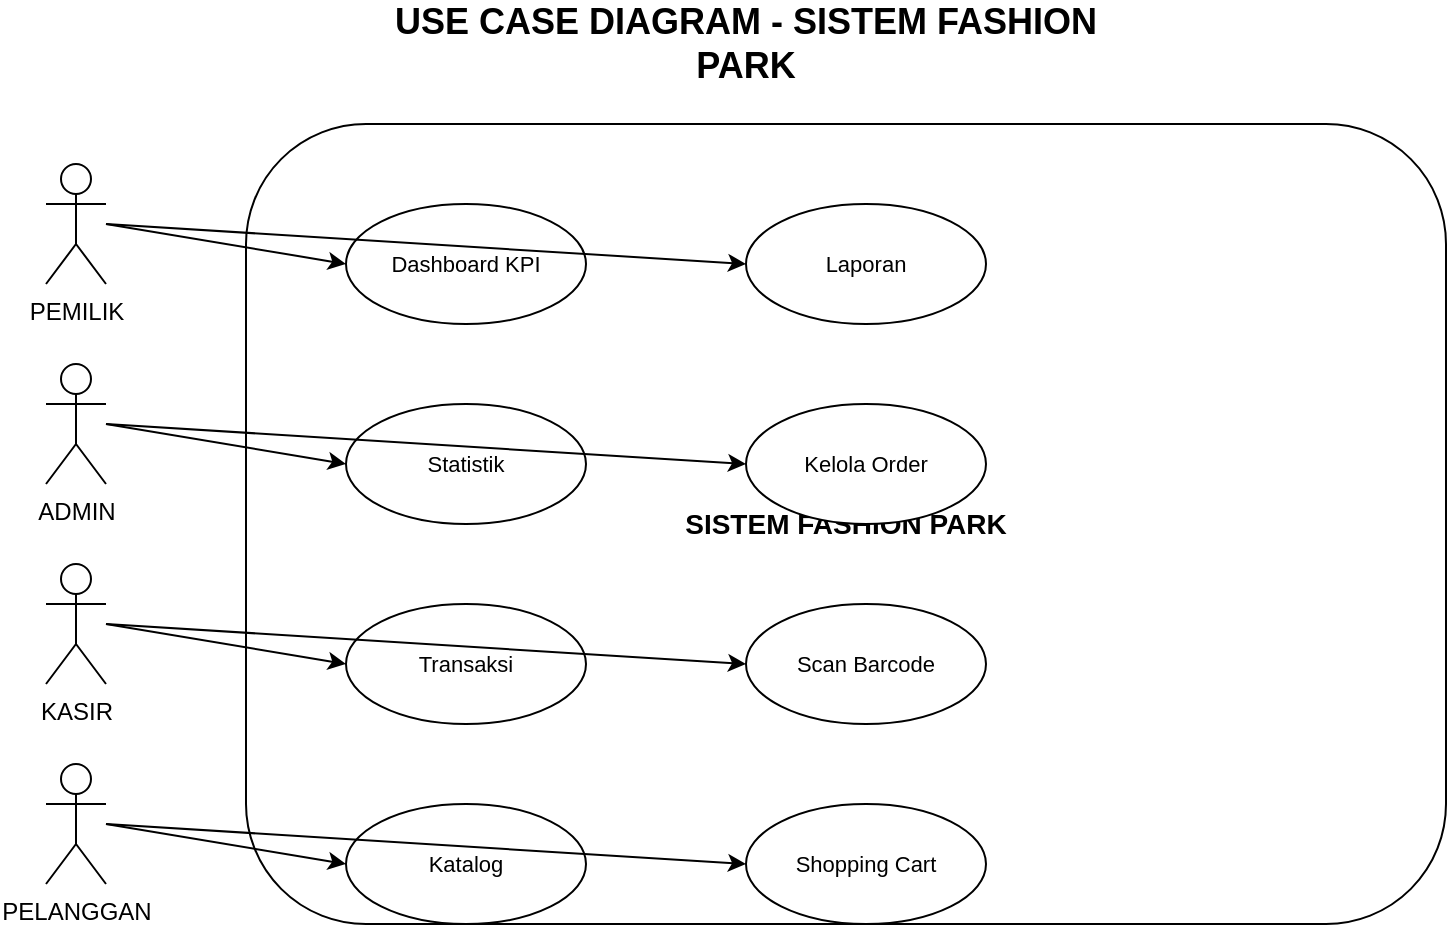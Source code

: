 <mxfile version="22.1.16" type="device">
  <diagram name="Simple Use Case" id="simple-usecase">
    <mxGraphModel dx="1422" dy="794" grid="1" gridSize="10" guides="1" tooltips="1" connect="1" arrows="1" fold="1" page="1" pageScale="1" pageWidth="800" pageHeight="600" math="0" shadow="0">
      <root>
        <mxCell id="0" />
        <mxCell id="1" parent="0" />
        
        <!-- Title -->
        <mxCell id="title" value="USE CASE DIAGRAM - SISTEM FASHION PARK" style="text;html=1;strokeColor=none;fillColor=none;align=center;verticalAlign=middle;whiteSpace=wrap;rounded=0;fontSize=18;fontStyle=1;fontColor=#000000;" vertex="1" parent="1">
          <mxGeometry x="200" y="20" width="400" height="40" as="geometry" />
        </mxCell>
        
        <!-- Actors -->
        <mxCell id="actor1" value="PEMILIK" style="shape=umlActor;verticalLabelPosition=bottom;verticalAlign=top;html=1;outlineConnect=0;fillColor=#ffffff;strokeColor=#000000;" vertex="1" parent="1">
          <mxGeometry x="50" y="100" width="30" height="60" as="geometry" />
        </mxCell>
        
        <mxCell id="actor2" value="ADMIN" style="shape=umlActor;verticalLabelPosition=bottom;verticalAlign=top;html=1;outlineConnect=0;fillColor=#ffffff;strokeColor=#000000;" vertex="1" parent="1">
          <mxGeometry x="50" y="200" width="30" height="60" as="geometry" />
        </mxCell>
        
        <mxCell id="actor3" value="KASIR" style="shape=umlActor;verticalLabelPosition=bottom;verticalAlign=top;html=1;outlineConnect=0;fillColor=#ffffff;strokeColor=#000000;" vertex="1" parent="1">
          <mxGeometry x="50" y="300" width="30" height="60" as="geometry" />
        </mxCell>
        
        <mxCell id="actor4" value="PELANGGAN" style="shape=umlActor;verticalLabelPosition=bottom;verticalAlign=top;html=1;outlineConnect=0;fillColor=#ffffff;strokeColor=#000000;" vertex="1" parent="1">
          <mxGeometry x="50" y="400" width="30" height="60" as="geometry" />
        </mxCell>
        
        <!-- System Boundary -->
        <mxCell id="system" value="SISTEM FASHION PARK" style="rounded=1;whiteSpace=wrap;html=1;fillColor=#ffffff;strokeColor=#000000;fontSize=14;fontStyle=1;" vertex="1" parent="1">
          <mxGeometry x="150" y="80" width="600" height="400" as="geometry" />
        </mxCell>
        
        <!-- PEMILIK Use Cases -->
        <mxCell id="kpi" value="Dashboard KPI" style="ellipse;whiteSpace=wrap;html=1;fillColor=#ffffff;strokeColor=#000000;fontSize=11;" vertex="1" parent="1">
          <mxGeometry x="200" y="120" width="120" height="60" as="geometry" />
        </mxCell>
        
        <mxCell id="report" value="Laporan" style="ellipse;whiteSpace=wrap;html=1;fillColor=#ffffff;strokeColor=#000000;fontSize=11;" vertex="1" parent="1">
          <mxGeometry x="400" y="120" width="120" height="60" as="geometry" />
        </mxCell>
        
        <!-- ADMIN Use Cases -->
        <mxCell id="stats" value="Statistik" style="ellipse;whiteSpace=wrap;html=1;fillColor=#ffffff;strokeColor=#000000;fontSize=11;" vertex="1" parent="1">
          <mxGeometry x="200" y="220" width="120" height="60" as="geometry" />
        </mxCell>
        
        <mxCell id="order" value="Kelola Order" style="ellipse;whiteSpace=wrap;html=1;fillColor=#ffffff;strokeColor=#000000;fontSize=11;" vertex="1" parent="1">
          <mxGeometry x="400" y="220" width="120" height="60" as="geometry" />
        </mxCell>
        
        <!-- KASIR Use Cases -->
        <mxCell id="transaction" value="Transaksi" style="ellipse;whiteSpace=wrap;html=1;fillColor=#ffffff;strokeColor=#000000;fontSize=11;" vertex="1" parent="1">
          <mxGeometry x="200" y="320" width="120" height="60" as="geometry" />
        </mxCell>
        
        <mxCell id="barcode" value="Scan Barcode" style="ellipse;whiteSpace=wrap;html=1;fillColor=#ffffff;strokeColor=#000000;fontSize=11;" vertex="1" parent="1">
          <mxGeometry x="400" y="320" width="120" height="60" as="geometry" />
        </mxCell>
        
        <!-- PELANGGAN Use Cases -->
        <mxCell id="catalog" value="Katalog" style="ellipse;whiteSpace=wrap;html=1;fillColor=#ffffff;strokeColor=#000000;fontSize=11;" vertex="1" parent="1">
          <mxGeometry x="200" y="420" width="120" height="60" as="geometry" />
        </mxCell>
        
        <mxCell id="cart" value="Shopping Cart" style="ellipse;whiteSpace=wrap;html=1;fillColor=#ffffff;strokeColor=#000000;fontSize=11;" vertex="1" parent="1">
          <mxGeometry x="400" y="420" width="120" height="60" as="geometry" />
        </mxCell>
        
        <!-- Connections -->
        <mxCell id="conn1" value="" style="endArrow=classic;html=1;rounded=0;exitX=1;exitY=0.5;exitDx=0;exitDy=0;entryX=0;entryY=0.5;entryDx=0;entryDy=0;strokeColor=#000000;" edge="1" parent="1" source="actor1" target="kpi">
          <mxGeometry width="50" height="50" relative="1" as="geometry">
            <mxPoint x="400" y="400" as="sourcePoint" />
            <mxPoint x="450" y="350" as="targetPoint" />
          </mxGeometry>
        </mxCell>
        
        <mxCell id="conn2" value="" style="endArrow=classic;html=1;rounded=0;exitX=1;exitY=0.5;exitDx=0;exitDy=0;entryX=0;entryY=0.5;entryDx=0;entryDy=0;strokeColor=#000000;" edge="1" parent="1" source="actor1" target="report">
          <mxGeometry width="50" height="50" relative="1" as="geometry">
            <mxPoint x="400" y="400" as="sourcePoint" />
            <mxPoint x="450" y="350" as="targetPoint" />
          </mxGeometry>
        </mxCell>
        
        <mxCell id="conn3" value="" style="endArrow=classic;html=1;rounded=0;exitX=1;exitY=0.5;exitDx=0;exitDy=0;entryX=0;entryY=0.5;entryDx=0;entryDy=0;strokeColor=#000000;" edge="1" parent="1" source="actor2" target="stats">
          <mxGeometry width="50" height="50" relative="1" as="geometry">
            <mxPoint x="400" y="400" as="sourcePoint" />
            <mxPoint x="450" y="350" as="targetPoint" />
          </mxGeometry>
        </mxCell>
        
        <mxCell id="conn4" value="" style="endArrow=classic;html=1;rounded=0;exitX=1;exitY=0.5;exitDx=0;exitDy=0;entryX=0;entryY=0.5;entryDx=0;entryDy=0;strokeColor=#000000;" edge="1" parent="1" source="actor2" target="order">
          <mxGeometry width="50" height="50" relative="1" as="geometry">
            <mxPoint x="400" y="400" as="sourcePoint" />
            <mxPoint x="450" y="350" as="targetPoint" />
          </mxGeometry>
        </mxCell>
        
        <mxCell id="conn5" value="" style="endArrow=classic;html=1;rounded=0;exitX=1;exitY=0.5;exitDx=0;exitDy=0;entryX=0;entryY=0.5;entryDx=0;entryDy=0;strokeColor=#000000;" edge="1" parent="1" source="actor3" target="transaction">
          <mxGeometry width="50" height="50" relative="1" as="geometry">
            <mxPoint x="400" y="400" as="sourcePoint" />
            <mxPoint x="450" y="350" as="targetPoint" />
          </mxGeometry>
        </mxCell>
        
        <mxCell id="conn6" value="" style="endArrow=classic;html=1;rounded=0;exitX=1;exitY=0.5;exitDx=0;exitDy=0;entryX=0;entryY=0.5;entryDx=0;entryDy=0;strokeColor=#000000;" edge="1" parent="1" source="actor3" target="barcode">
          <mxGeometry width="50" height="50" relative="1" as="geometry">
            <mxPoint x="400" y="400" as="sourcePoint" />
            <mxPoint x="450" y="350" as="targetPoint" />
          </mxGeometry>
        </mxCell>
        
        <mxCell id="conn7" value="" style="endArrow=classic;html=1;rounded=0;exitX=1;exitY=0.5;exitDx=0;exitDy=0;entryX=0;entryY=0.5;entryDx=0;entryDy=0;strokeColor=#000000;" edge="1" parent="1" source="actor4" target="catalog">
          <mxGeometry width="50" height="50" relative="1" as="geometry">
            <mxPoint x="400" y="400" as="sourcePoint" />
            <mxPoint x="450" y="350" as="targetPoint" />
          </mxGeometry>
        </mxCell>
        
        <mxCell id="conn8" value="" style="endArrow=classic;html=1;rounded=0;exitX=1;exitY=0.5;exitDx=0;exitDy=0;entryX=0;entryY=0.5;entryDx=0;entryDy=0;strokeColor=#000000;" edge="1" parent="1" source="actor4" target="cart">
          <mxGeometry width="50" height="50" relative="1" as="geometry">
            <mxPoint x="400" y="400" as="sourcePoint" />
            <mxPoint x="450" y="350" as="targetPoint" />
          </mxGeometry>
        </mxCell>
        
      </root>
    </mxGraphModel>
  </diagram>
</mxfile>
